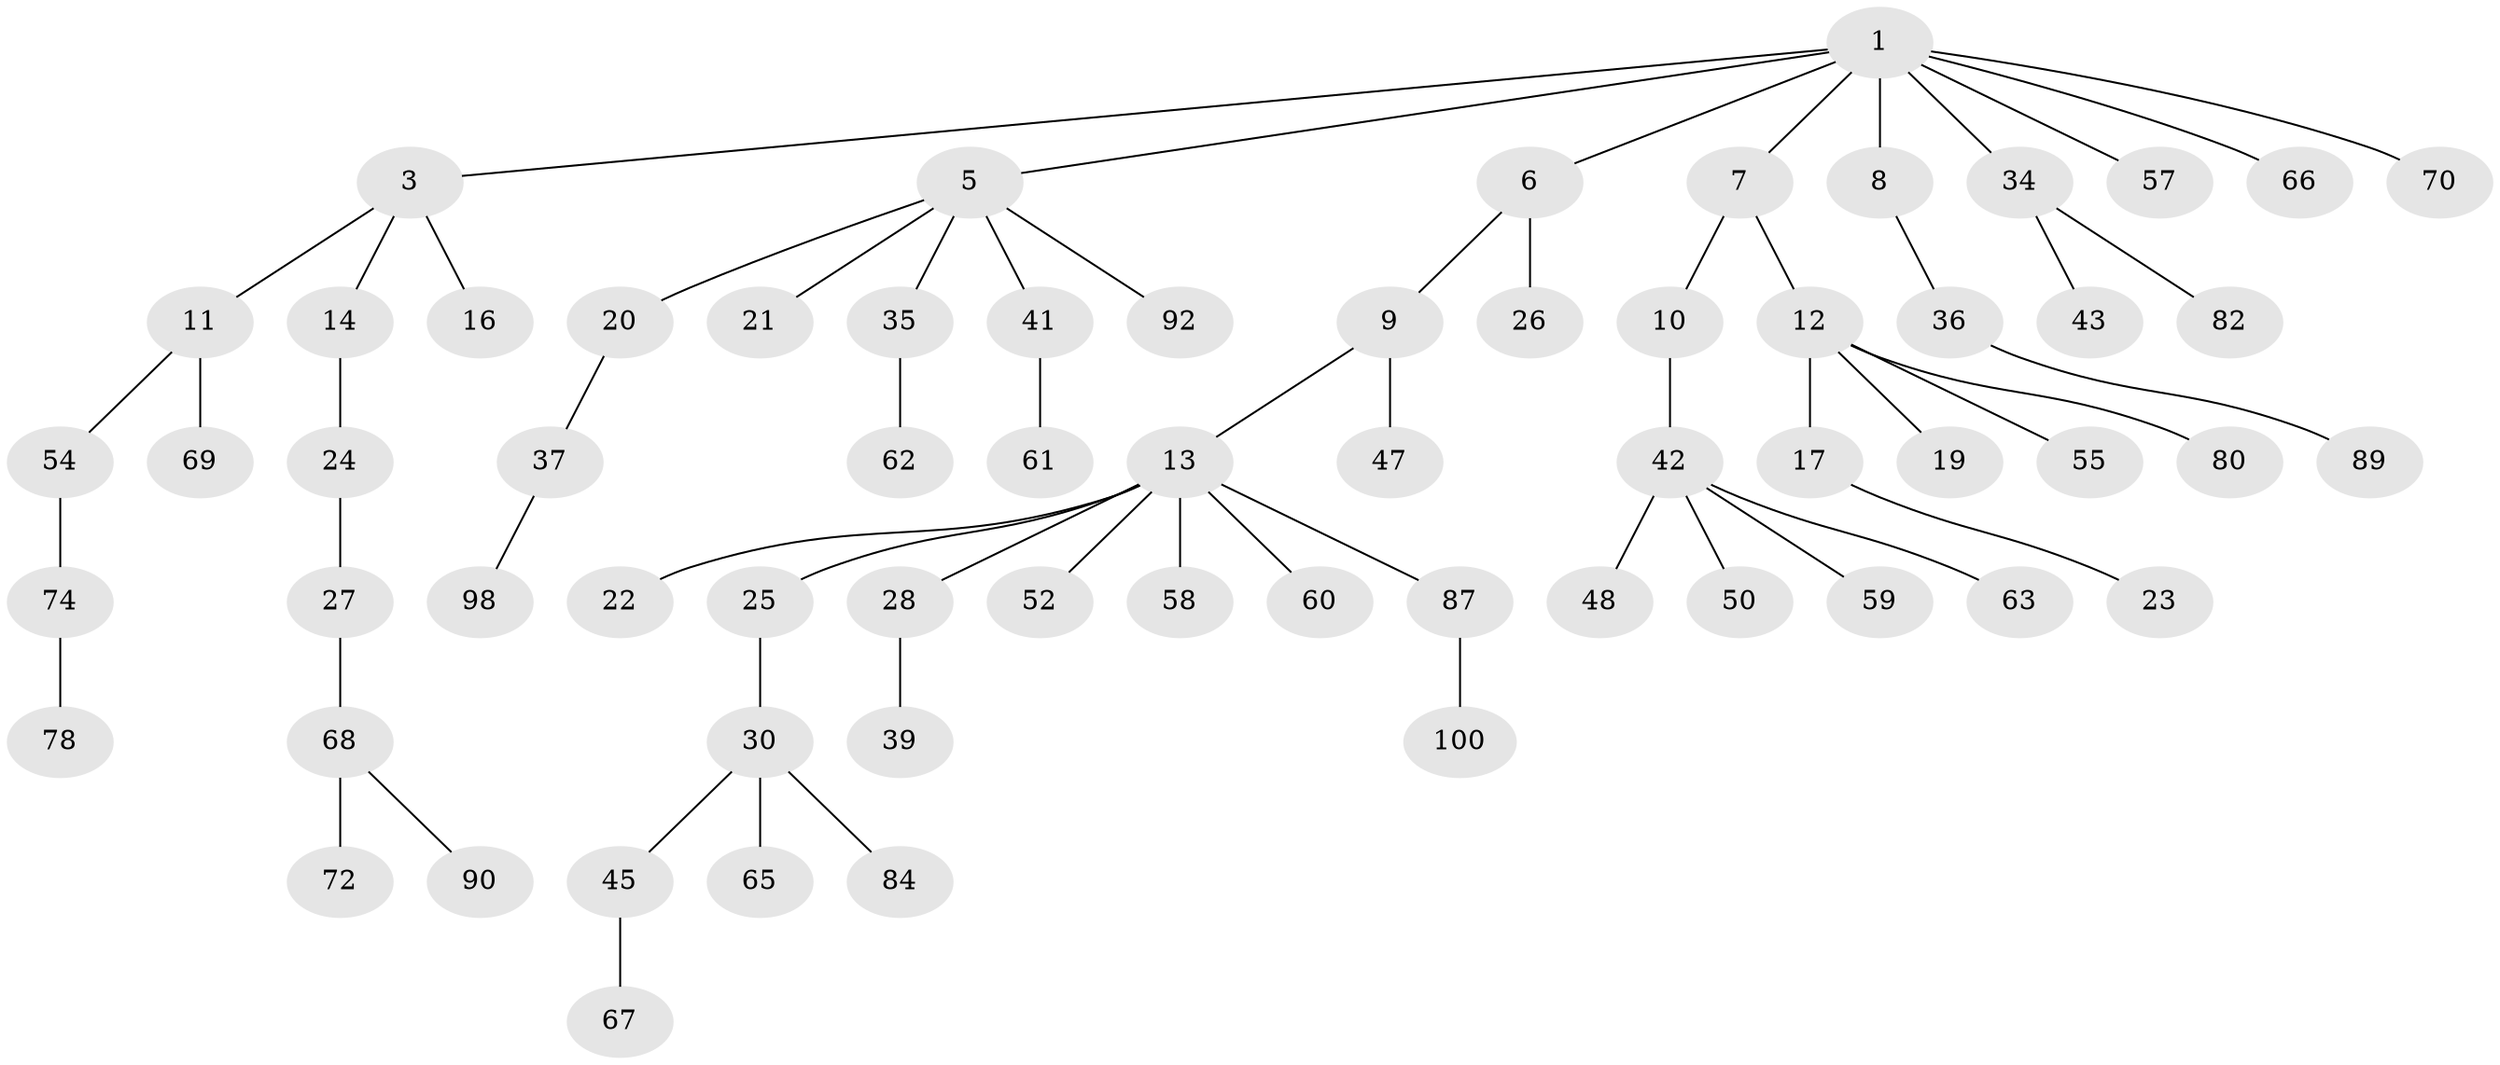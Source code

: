 // original degree distribution, {6: 0.02, 5: 0.03, 3: 0.17, 4: 0.07, 2: 0.21, 1: 0.5}
// Generated by graph-tools (version 1.1) at 2025/38/02/21/25 10:38:55]
// undirected, 65 vertices, 64 edges
graph export_dot {
graph [start="1"]
  node [color=gray90,style=filled];
  1 [super="+2"];
  3 [super="+4"];
  5 [super="+32"];
  6 [super="+38"];
  7;
  8 [super="+33"];
  9 [super="+49"];
  10 [super="+88"];
  11 [super="+91"];
  12 [super="+18"];
  13 [super="+15"];
  14 [super="+53"];
  16 [super="+96"];
  17 [super="+77"];
  19 [super="+93"];
  20;
  21 [super="+76"];
  22;
  23;
  24;
  25;
  26;
  27 [super="+73"];
  28 [super="+29"];
  30 [super="+31"];
  34 [super="+64"];
  35 [super="+40"];
  36 [super="+46"];
  37 [super="+86"];
  39 [super="+75"];
  41;
  42 [super="+44"];
  43;
  45 [super="+51"];
  47 [super="+56"];
  48;
  50;
  52 [super="+79"];
  54;
  55;
  57;
  58;
  59;
  60;
  61 [super="+83"];
  62;
  63;
  65 [super="+71"];
  66 [super="+99"];
  67;
  68 [super="+81"];
  69;
  70;
  72;
  74 [super="+97"];
  78;
  80 [super="+85"];
  82;
  84;
  87 [super="+95"];
  89;
  90;
  92 [super="+94"];
  98;
  100;
  1 -- 3;
  1 -- 7;
  1 -- 8;
  1 -- 66;
  1 -- 70;
  1 -- 34;
  1 -- 5;
  1 -- 6;
  1 -- 57;
  3 -- 11;
  3 -- 16;
  3 -- 14;
  5 -- 20;
  5 -- 21;
  5 -- 35;
  5 -- 92;
  5 -- 41;
  6 -- 9;
  6 -- 26;
  7 -- 10;
  7 -- 12;
  8 -- 36;
  9 -- 13;
  9 -- 47;
  10 -- 42;
  11 -- 54;
  11 -- 69;
  12 -- 17;
  12 -- 19;
  12 -- 80;
  12 -- 55;
  13 -- 22;
  13 -- 25;
  13 -- 87;
  13 -- 52;
  13 -- 58;
  13 -- 28;
  13 -- 60;
  14 -- 24;
  17 -- 23;
  20 -- 37;
  24 -- 27;
  25 -- 30;
  27 -- 68;
  28 -- 39;
  30 -- 84;
  30 -- 65;
  30 -- 45;
  34 -- 43;
  34 -- 82;
  35 -- 62;
  36 -- 89;
  37 -- 98;
  41 -- 61;
  42 -- 48;
  42 -- 50;
  42 -- 59;
  42 -- 63;
  45 -- 67;
  54 -- 74;
  68 -- 72;
  68 -- 90;
  74 -- 78;
  87 -- 100;
}
